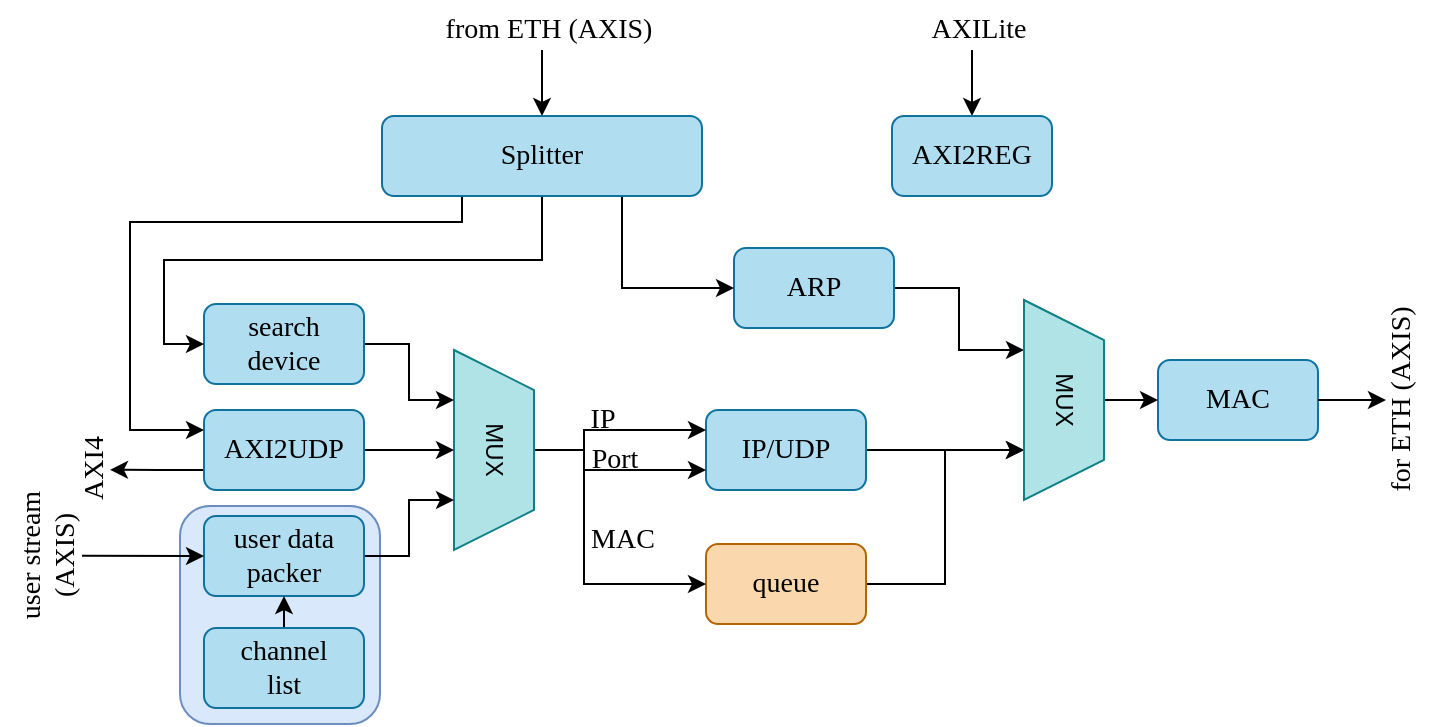 <mxfile version="24.6.4" type="device">
  <diagram name="Страница — 1" id="-KHIqJZ5oV4_8boizA0u">
    <mxGraphModel dx="819" dy="477" grid="1" gridSize="1" guides="1" tooltips="1" connect="1" arrows="1" fold="1" page="1" pageScale="1" pageWidth="827" pageHeight="1169" math="0" shadow="0">
      <root>
        <mxCell id="0" />
        <mxCell id="1" parent="0" />
        <mxCell id="Q_kLdfxV3CBxwQRRxrjn-28" value="" style="rounded=1;whiteSpace=wrap;html=1;fillColor=#dae8fc;strokeColor=#6c8ebf;" parent="1" vertex="1">
          <mxGeometry x="136" y="282" width="100" height="109" as="geometry" />
        </mxCell>
        <mxCell id="50Zz_F0eRlS5taxhhl1Z-4" style="edgeStyle=orthogonalEdgeStyle;rounded=0;orthogonalLoop=1;jettySize=auto;html=1;exitX=1;exitY=0.5;exitDx=0;exitDy=0;entryX=0.75;entryY=1;entryDx=0;entryDy=0;" edge="1" parent="1" source="Q_kLdfxV3CBxwQRRxrjn-2" target="50Zz_F0eRlS5taxhhl1Z-1">
          <mxGeometry relative="1" as="geometry" />
        </mxCell>
        <mxCell id="Q_kLdfxV3CBxwQRRxrjn-2" value="IP/UDP" style="rounded=1;whiteSpace=wrap;html=1;fontFamily=Times New Roman;fontSize=14;fillColor=#b1ddf0;strokeColor=#10739e;" parent="1" vertex="1">
          <mxGeometry x="399" y="234" width="80" height="40" as="geometry" />
        </mxCell>
        <mxCell id="50Zz_F0eRlS5taxhhl1Z-5" style="edgeStyle=orthogonalEdgeStyle;rounded=0;orthogonalLoop=1;jettySize=auto;html=1;exitX=1;exitY=0.5;exitDx=0;exitDy=0;entryX=0.75;entryY=1;entryDx=0;entryDy=0;" edge="1" parent="1" source="Q_kLdfxV3CBxwQRRxrjn-3" target="50Zz_F0eRlS5taxhhl1Z-1">
          <mxGeometry relative="1" as="geometry" />
        </mxCell>
        <mxCell id="Q_kLdfxV3CBxwQRRxrjn-3" value="queue" style="rounded=1;whiteSpace=wrap;html=1;fontFamily=Times New Roman;fontSize=14;fillColor=#fad7ac;strokeColor=#b46504;" parent="1" vertex="1">
          <mxGeometry x="399" y="301" width="80" height="40" as="geometry" />
        </mxCell>
        <mxCell id="50Zz_F0eRlS5taxhhl1Z-3" style="edgeStyle=orthogonalEdgeStyle;rounded=0;orthogonalLoop=1;jettySize=auto;html=1;exitX=1;exitY=0.5;exitDx=0;exitDy=0;entryX=0.25;entryY=1;entryDx=0;entryDy=0;" edge="1" parent="1" source="Q_kLdfxV3CBxwQRRxrjn-4" target="50Zz_F0eRlS5taxhhl1Z-1">
          <mxGeometry relative="1" as="geometry" />
        </mxCell>
        <mxCell id="Q_kLdfxV3CBxwQRRxrjn-4" value="ARP" style="rounded=1;whiteSpace=wrap;html=1;fontFamily=Times New Roman;fontSize=14;fillColor=#b1ddf0;strokeColor=#10739e;" parent="1" vertex="1">
          <mxGeometry x="413" y="153" width="80" height="40" as="geometry" />
        </mxCell>
        <mxCell id="Q_kLdfxV3CBxwQRRxrjn-5" value="MAC" style="rounded=1;whiteSpace=wrap;html=1;fontFamily=Times New Roman;fontSize=14;fillColor=#b1ddf0;strokeColor=#10739e;" parent="1" vertex="1">
          <mxGeometry x="625" y="209" width="80" height="40" as="geometry" />
        </mxCell>
        <mxCell id="Q_kLdfxV3CBxwQRRxrjn-39" style="edgeStyle=orthogonalEdgeStyle;rounded=0;orthogonalLoop=1;jettySize=auto;html=1;exitX=1;exitY=0.5;exitDx=0;exitDy=0;" parent="1" source="Q_kLdfxV3CBxwQRRxrjn-5" edge="1">
          <mxGeometry relative="1" as="geometry">
            <mxPoint x="739" y="229" as="targetPoint" />
            <mxPoint x="691" y="229" as="sourcePoint" />
          </mxGeometry>
        </mxCell>
        <mxCell id="Q_kLdfxV3CBxwQRRxrjn-13" style="edgeStyle=orthogonalEdgeStyle;rounded=0;orthogonalLoop=1;jettySize=auto;html=1;exitX=0.5;exitY=0;exitDx=0;exitDy=0;entryX=0;entryY=0.25;entryDx=0;entryDy=0;" parent="1" source="Q_kLdfxV3CBxwQRRxrjn-12" target="Q_kLdfxV3CBxwQRRxrjn-2" edge="1">
          <mxGeometry relative="1" as="geometry">
            <Array as="points">
              <mxPoint x="338" y="254" />
              <mxPoint x="338" y="244" />
            </Array>
          </mxGeometry>
        </mxCell>
        <mxCell id="Q_kLdfxV3CBxwQRRxrjn-14" style="edgeStyle=orthogonalEdgeStyle;rounded=0;orthogonalLoop=1;jettySize=auto;html=1;exitX=0.5;exitY=0;exitDx=0;exitDy=0;entryX=0;entryY=0.75;entryDx=0;entryDy=0;" parent="1" source="Q_kLdfxV3CBxwQRRxrjn-12" target="Q_kLdfxV3CBxwQRRxrjn-2" edge="1">
          <mxGeometry relative="1" as="geometry">
            <Array as="points">
              <mxPoint x="338" y="254" />
              <mxPoint x="338" y="264" />
            </Array>
          </mxGeometry>
        </mxCell>
        <mxCell id="3k57j0tdSBSnnfYvdYgx-1" style="edgeStyle=orthogonalEdgeStyle;rounded=0;orthogonalLoop=1;jettySize=auto;html=1;exitX=0.5;exitY=0;exitDx=0;exitDy=0;entryX=0;entryY=0.5;entryDx=0;entryDy=0;" parent="1" source="Q_kLdfxV3CBxwQRRxrjn-12" target="Q_kLdfxV3CBxwQRRxrjn-3" edge="1">
          <mxGeometry relative="1" as="geometry">
            <Array as="points">
              <mxPoint x="338" y="254" />
              <mxPoint x="338" y="321" />
            </Array>
          </mxGeometry>
        </mxCell>
        <mxCell id="Q_kLdfxV3CBxwQRRxrjn-12" value="MUX" style="shape=trapezoid;perimeter=trapezoidPerimeter;whiteSpace=wrap;html=1;fixedSize=1;rotation=90;fillColor=#b0e3e6;strokeColor=#0e8088;" parent="1" vertex="1">
          <mxGeometry x="243" y="234" width="100" height="40" as="geometry" />
        </mxCell>
        <mxCell id="Q_kLdfxV3CBxwQRRxrjn-16" value="IP" style="text;html=1;align=center;verticalAlign=middle;resizable=0;points=[];autosize=1;strokeColor=none;fillColor=none;fontFamily=Times New Roman;fontSize=14;" parent="1" vertex="1">
          <mxGeometry x="331.5" y="224" width="31" height="30" as="geometry" />
        </mxCell>
        <mxCell id="Q_kLdfxV3CBxwQRRxrjn-17" value="Port" style="text;html=1;align=center;verticalAlign=middle;resizable=0;points=[];autosize=1;strokeColor=none;fillColor=none;fontFamily=Times New Roman;fontSize=14;" parent="1" vertex="1">
          <mxGeometry x="332" y="244" width="42" height="30" as="geometry" />
        </mxCell>
        <mxCell id="Q_kLdfxV3CBxwQRRxrjn-18" value="MAC" style="text;html=1;align=center;verticalAlign=middle;resizable=0;points=[];autosize=1;strokeColor=none;fillColor=none;fontFamily=Times New Roman;fontSize=14;" parent="1" vertex="1">
          <mxGeometry x="331.5" y="284" width="51" height="30" as="geometry" />
        </mxCell>
        <mxCell id="Q_kLdfxV3CBxwQRRxrjn-22" style="edgeStyle=orthogonalEdgeStyle;rounded=0;orthogonalLoop=1;jettySize=auto;html=1;exitX=1;exitY=0.5;exitDx=0;exitDy=0;entryX=0.25;entryY=1;entryDx=0;entryDy=0;" parent="1" source="Q_kLdfxV3CBxwQRRxrjn-19" target="Q_kLdfxV3CBxwQRRxrjn-12" edge="1">
          <mxGeometry relative="1" as="geometry" />
        </mxCell>
        <mxCell id="Q_kLdfxV3CBxwQRRxrjn-19" value="search&lt;br&gt;device" style="rounded=1;whiteSpace=wrap;html=1;fontFamily=Times New Roman;fontSize=14;fillColor=#b1ddf0;strokeColor=#10739e;" parent="1" vertex="1">
          <mxGeometry x="148" y="181" width="80" height="40" as="geometry" />
        </mxCell>
        <mxCell id="Q_kLdfxV3CBxwQRRxrjn-23" style="edgeStyle=orthogonalEdgeStyle;rounded=0;orthogonalLoop=1;jettySize=auto;html=1;exitX=1;exitY=0.5;exitDx=0;exitDy=0;entryX=0.5;entryY=1;entryDx=0;entryDy=0;" parent="1" source="Q_kLdfxV3CBxwQRRxrjn-20" target="Q_kLdfxV3CBxwQRRxrjn-12" edge="1">
          <mxGeometry relative="1" as="geometry" />
        </mxCell>
        <mxCell id="Q_kLdfxV3CBxwQRRxrjn-33" style="edgeStyle=orthogonalEdgeStyle;rounded=0;orthogonalLoop=1;jettySize=auto;html=1;exitX=0;exitY=0.75;exitDx=0;exitDy=0;" parent="1" source="Q_kLdfxV3CBxwQRRxrjn-20" edge="1">
          <mxGeometry relative="1" as="geometry">
            <mxPoint x="101" y="263.889" as="targetPoint" />
          </mxGeometry>
        </mxCell>
        <mxCell id="Q_kLdfxV3CBxwQRRxrjn-20" value="AXI2UDP" style="rounded=1;whiteSpace=wrap;html=1;fontFamily=Times New Roman;fontSize=14;fillColor=#b1ddf0;strokeColor=#10739e;" parent="1" vertex="1">
          <mxGeometry x="148" y="234" width="80" height="40" as="geometry" />
        </mxCell>
        <mxCell id="Q_kLdfxV3CBxwQRRxrjn-24" style="edgeStyle=orthogonalEdgeStyle;rounded=0;orthogonalLoop=1;jettySize=auto;html=1;exitX=1;exitY=0.5;exitDx=0;exitDy=0;entryX=0.75;entryY=1;entryDx=0;entryDy=0;" parent="1" source="Q_kLdfxV3CBxwQRRxrjn-21" target="Q_kLdfxV3CBxwQRRxrjn-12" edge="1">
          <mxGeometry relative="1" as="geometry" />
        </mxCell>
        <mxCell id="Q_kLdfxV3CBxwQRRxrjn-21" value="user data&lt;br style=&quot;border-color: var(--border-color);&quot;&gt;packer" style="rounded=1;whiteSpace=wrap;html=1;fontFamily=Times New Roman;fontSize=14;fillColor=#b1ddf0;strokeColor=#10739e;" parent="1" vertex="1">
          <mxGeometry x="148" y="287" width="80" height="40" as="geometry" />
        </mxCell>
        <mxCell id="Q_kLdfxV3CBxwQRRxrjn-26" style="edgeStyle=orthogonalEdgeStyle;rounded=0;orthogonalLoop=1;jettySize=auto;html=1;exitX=0.5;exitY=0;exitDx=0;exitDy=0;endArrow=none;endFill=0;startArrow=classic;startFill=1;" parent="1" source="Q_kLdfxV3CBxwQRRxrjn-25" edge="1">
          <mxGeometry relative="1" as="geometry">
            <mxPoint x="317" y="54" as="targetPoint" />
          </mxGeometry>
        </mxCell>
        <mxCell id="Q_kLdfxV3CBxwQRRxrjn-30" style="edgeStyle=orthogonalEdgeStyle;rounded=0;orthogonalLoop=1;jettySize=auto;html=1;exitX=0.75;exitY=1;exitDx=0;exitDy=0;entryX=0;entryY=0.5;entryDx=0;entryDy=0;" parent="1" source="Q_kLdfxV3CBxwQRRxrjn-25" target="Q_kLdfxV3CBxwQRRxrjn-4" edge="1">
          <mxGeometry relative="1" as="geometry" />
        </mxCell>
        <mxCell id="Q_kLdfxV3CBxwQRRxrjn-31" style="edgeStyle=orthogonalEdgeStyle;rounded=0;orthogonalLoop=1;jettySize=auto;html=1;entryX=0;entryY=0.25;entryDx=0;entryDy=0;exitX=0.25;exitY=1;exitDx=0;exitDy=0;" parent="1" source="Q_kLdfxV3CBxwQRRxrjn-25" target="Q_kLdfxV3CBxwQRRxrjn-20" edge="1">
          <mxGeometry relative="1" as="geometry">
            <mxPoint x="274" y="144" as="sourcePoint" />
            <mxPoint x="131" y="240" as="targetPoint" />
            <Array as="points">
              <mxPoint x="277" y="140" />
              <mxPoint x="111" y="140" />
              <mxPoint x="111" y="244" />
            </Array>
          </mxGeometry>
        </mxCell>
        <mxCell id="Q_kLdfxV3CBxwQRRxrjn-32" style="edgeStyle=orthogonalEdgeStyle;rounded=0;orthogonalLoop=1;jettySize=auto;html=1;exitX=0.5;exitY=1;exitDx=0;exitDy=0;entryX=0;entryY=0.5;entryDx=0;entryDy=0;" parent="1" source="Q_kLdfxV3CBxwQRRxrjn-25" target="Q_kLdfxV3CBxwQRRxrjn-19" edge="1">
          <mxGeometry relative="1" as="geometry">
            <Array as="points">
              <mxPoint x="317" y="159" />
              <mxPoint x="128" y="159" />
              <mxPoint x="128" y="201" />
            </Array>
          </mxGeometry>
        </mxCell>
        <mxCell id="Q_kLdfxV3CBxwQRRxrjn-25" value="Splitter" style="rounded=1;whiteSpace=wrap;html=1;fontFamily=Times New Roman;fontSize=14;fillColor=#b1ddf0;strokeColor=#10739e;" parent="1" vertex="1">
          <mxGeometry x="237" y="87" width="160" height="40" as="geometry" />
        </mxCell>
        <mxCell id="Q_kLdfxV3CBxwQRRxrjn-29" style="edgeStyle=orthogonalEdgeStyle;rounded=0;orthogonalLoop=1;jettySize=auto;html=1;exitX=0.5;exitY=0;exitDx=0;exitDy=0;entryX=0.5;entryY=1;entryDx=0;entryDy=0;" parent="1" source="Q_kLdfxV3CBxwQRRxrjn-27" target="Q_kLdfxV3CBxwQRRxrjn-21" edge="1">
          <mxGeometry relative="1" as="geometry" />
        </mxCell>
        <mxCell id="Q_kLdfxV3CBxwQRRxrjn-27" value="channel&lt;br&gt;list" style="rounded=1;whiteSpace=wrap;html=1;fontFamily=Times New Roman;fontSize=14;fillColor=#b1ddf0;strokeColor=#10739e;" parent="1" vertex="1">
          <mxGeometry x="148" y="343" width="80" height="40" as="geometry" />
        </mxCell>
        <mxCell id="Q_kLdfxV3CBxwQRRxrjn-34" value="AXI4" style="text;html=1;align=center;verticalAlign=middle;resizable=0;points=[];autosize=1;strokeColor=none;fillColor=none;fontFamily=Times New Roman;fontSize=14;rotation=-90;" parent="1" vertex="1">
          <mxGeometry x="68" y="249" width="51" height="30" as="geometry" />
        </mxCell>
        <mxCell id="Q_kLdfxV3CBxwQRRxrjn-35" value="" style="endArrow=classic;html=1;rounded=0;entryX=0;entryY=0.5;entryDx=0;entryDy=0;" parent="1" target="Q_kLdfxV3CBxwQRRxrjn-21" edge="1">
          <mxGeometry width="50" height="50" relative="1" as="geometry">
            <mxPoint x="87" y="306.93" as="sourcePoint" />
            <mxPoint x="134" y="306.93" as="targetPoint" />
          </mxGeometry>
        </mxCell>
        <mxCell id="Q_kLdfxV3CBxwQRRxrjn-36" value="user stream&lt;br&gt;(AXIS)" style="text;html=1;align=center;verticalAlign=middle;resizable=0;points=[];autosize=1;strokeColor=none;fillColor=none;fontFamily=Times New Roman;fontSize=14;rotation=-90;" parent="1" vertex="1">
          <mxGeometry x="28" y="284" width="83" height="47" as="geometry" />
        </mxCell>
        <mxCell id="Q_kLdfxV3CBxwQRRxrjn-37" value="from ETH (AXIS)" style="text;html=1;align=center;verticalAlign=middle;resizable=0;points=[];autosize=1;strokeColor=none;fillColor=none;fontFamily=Times New Roman;fontSize=14;" parent="1" vertex="1">
          <mxGeometry x="259" y="29" width="122" height="30" as="geometry" />
        </mxCell>
        <mxCell id="Q_kLdfxV3CBxwQRRxrjn-38" value="for ETH (AXIS)" style="text;html=1;align=center;verticalAlign=middle;resizable=0;points=[];autosize=1;strokeColor=none;fillColor=none;fontFamily=Times New Roman;fontSize=14;rotation=-90;" parent="1" vertex="1">
          <mxGeometry x="691" y="214" width="112" height="30" as="geometry" />
        </mxCell>
        <mxCell id="Q_kLdfxV3CBxwQRRxrjn-42" style="edgeStyle=orthogonalEdgeStyle;rounded=0;orthogonalLoop=1;jettySize=auto;html=1;exitX=0.5;exitY=0;exitDx=0;exitDy=0;endArrow=none;endFill=0;startArrow=classic;startFill=1;" parent="1" source="Q_kLdfxV3CBxwQRRxrjn-40" edge="1">
          <mxGeometry relative="1" as="geometry">
            <mxPoint x="532" y="54" as="targetPoint" />
          </mxGeometry>
        </mxCell>
        <mxCell id="Q_kLdfxV3CBxwQRRxrjn-40" value="AXI2REG" style="rounded=1;whiteSpace=wrap;html=1;fontFamily=Times New Roman;fontSize=14;fillColor=#b1ddf0;strokeColor=#10739e;" parent="1" vertex="1">
          <mxGeometry x="492" y="87" width="80" height="40" as="geometry" />
        </mxCell>
        <mxCell id="Q_kLdfxV3CBxwQRRxrjn-43" value="AXILite" style="text;html=1;align=center;verticalAlign=middle;resizable=0;points=[];autosize=1;strokeColor=none;fillColor=none;fontFamily=Times New Roman;fontSize=14;" parent="1" vertex="1">
          <mxGeometry x="502" y="29" width="66" height="30" as="geometry" />
        </mxCell>
        <mxCell id="50Zz_F0eRlS5taxhhl1Z-2" style="edgeStyle=orthogonalEdgeStyle;rounded=0;orthogonalLoop=1;jettySize=auto;html=1;exitX=0.5;exitY=0;exitDx=0;exitDy=0;entryX=0;entryY=0.5;entryDx=0;entryDy=0;" edge="1" parent="1" source="50Zz_F0eRlS5taxhhl1Z-1" target="Q_kLdfxV3CBxwQRRxrjn-5">
          <mxGeometry relative="1" as="geometry" />
        </mxCell>
        <mxCell id="50Zz_F0eRlS5taxhhl1Z-1" value="MUX" style="shape=trapezoid;perimeter=trapezoidPerimeter;whiteSpace=wrap;html=1;fixedSize=1;rotation=90;fillColor=#b0e3e6;strokeColor=#0e8088;" vertex="1" parent="1">
          <mxGeometry x="528" y="209" width="100" height="40" as="geometry" />
        </mxCell>
      </root>
    </mxGraphModel>
  </diagram>
</mxfile>
